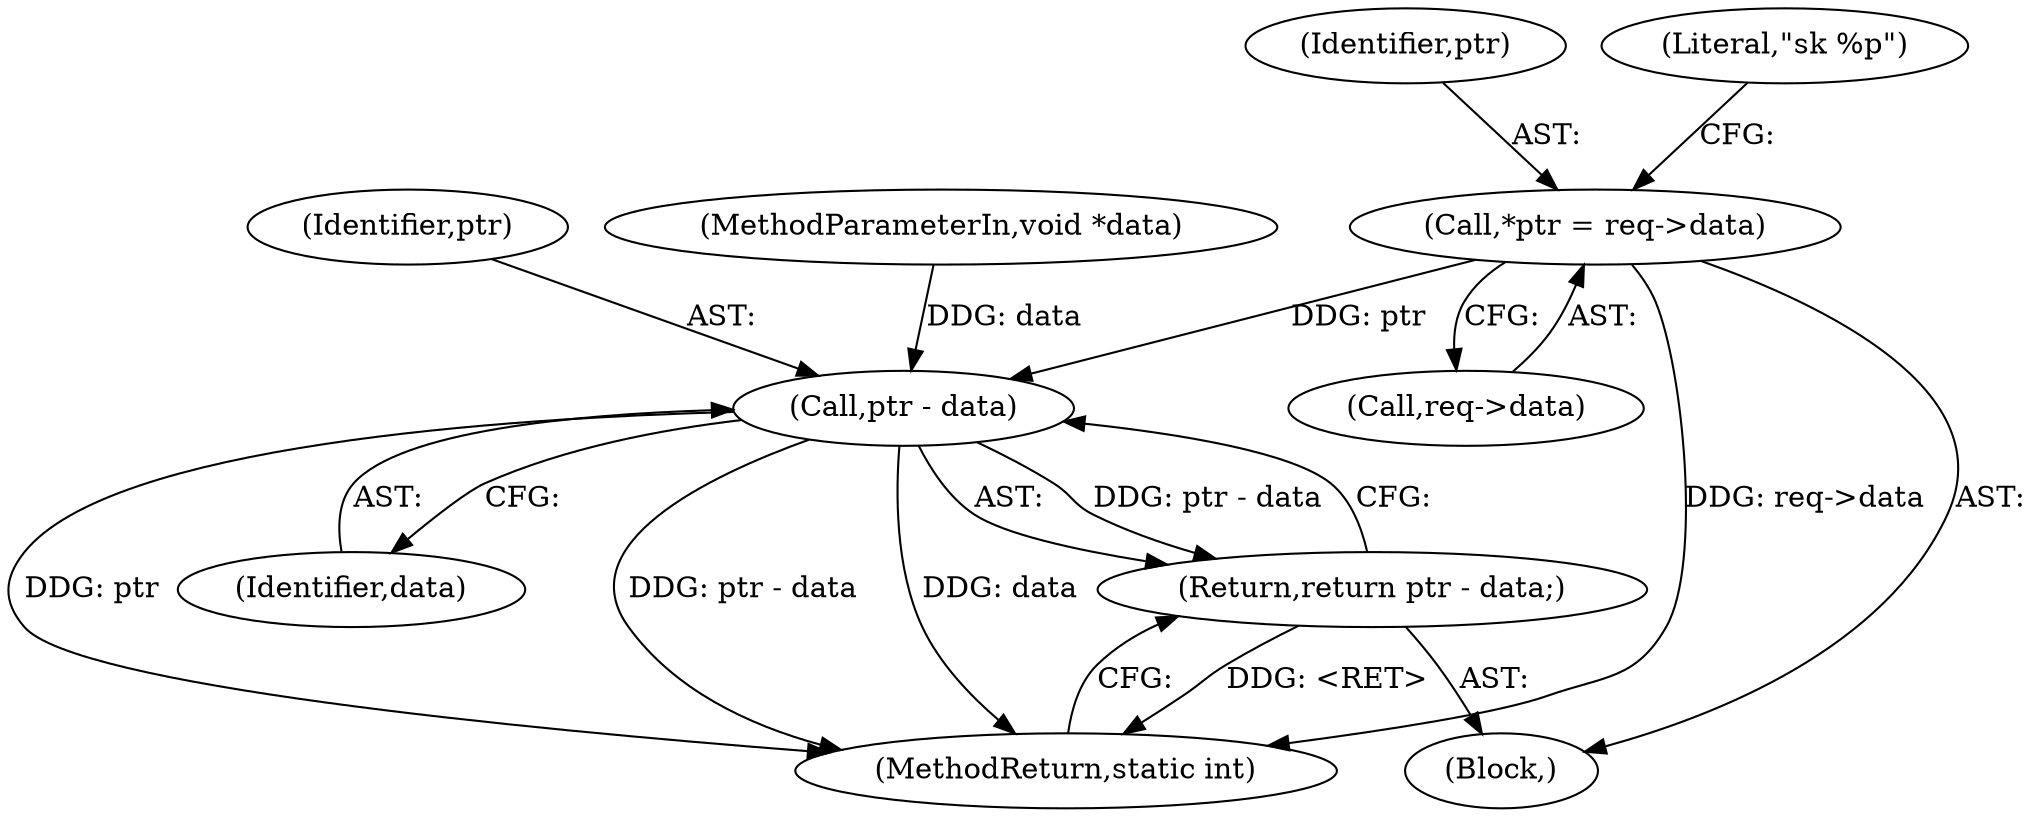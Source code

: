 digraph "0_linux_f2fcfcd670257236ebf2088bbdf26f6a8ef459fe@pointer" {
"1000116" [label="(Call,*ptr = req->data)"];
"1000326" [label="(Call,ptr - data)"];
"1000325" [label="(Return,return ptr - data;)"];
"1000327" [label="(Identifier,ptr)"];
"1000325" [label="(Return,return ptr - data;)"];
"1000104" [label="(Block,)"];
"1000117" [label="(Identifier,ptr)"];
"1000326" [label="(Call,ptr - data)"];
"1000103" [label="(MethodParameterIn,void *data)"];
"1000122" [label="(Literal,\"sk %p\")"];
"1000328" [label="(Identifier,data)"];
"1000118" [label="(Call,req->data)"];
"1000116" [label="(Call,*ptr = req->data)"];
"1000329" [label="(MethodReturn,static int)"];
"1000116" -> "1000104"  [label="AST: "];
"1000116" -> "1000118"  [label="CFG: "];
"1000117" -> "1000116"  [label="AST: "];
"1000118" -> "1000116"  [label="AST: "];
"1000122" -> "1000116"  [label="CFG: "];
"1000116" -> "1000329"  [label="DDG: req->data"];
"1000116" -> "1000326"  [label="DDG: ptr"];
"1000326" -> "1000325"  [label="AST: "];
"1000326" -> "1000328"  [label="CFG: "];
"1000327" -> "1000326"  [label="AST: "];
"1000328" -> "1000326"  [label="AST: "];
"1000325" -> "1000326"  [label="CFG: "];
"1000326" -> "1000329"  [label="DDG: ptr - data"];
"1000326" -> "1000329"  [label="DDG: data"];
"1000326" -> "1000329"  [label="DDG: ptr"];
"1000326" -> "1000325"  [label="DDG: ptr - data"];
"1000103" -> "1000326"  [label="DDG: data"];
"1000325" -> "1000104"  [label="AST: "];
"1000329" -> "1000325"  [label="CFG: "];
"1000325" -> "1000329"  [label="DDG: <RET>"];
}
